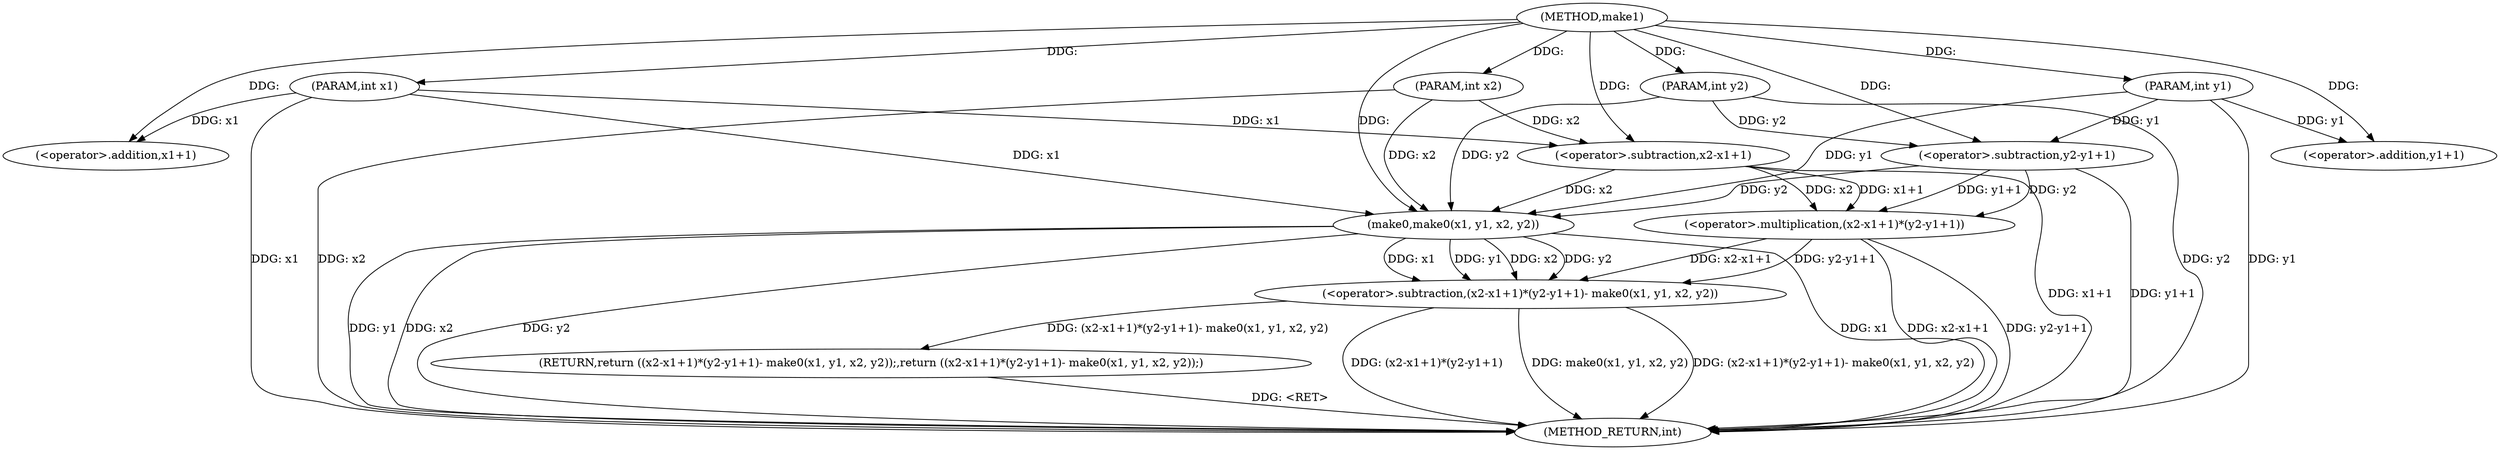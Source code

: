 digraph "make1" {  
"1000162" [label = "(METHOD,make1)" ]
"1000186" [label = "(METHOD_RETURN,int)" ]
"1000163" [label = "(PARAM,int x1)" ]
"1000164" [label = "(PARAM,int y1)" ]
"1000165" [label = "(PARAM,int x2)" ]
"1000166" [label = "(PARAM,int y2)" ]
"1000168" [label = "(RETURN,return ((x2-x1+1)*(y2-y1+1)- make0(x1, y1, x2, y2));,return ((x2-x1+1)*(y2-y1+1)- make0(x1, y1, x2, y2));)" ]
"1000169" [label = "(<operator>.subtraction,(x2-x1+1)*(y2-y1+1)- make0(x1, y1, x2, y2))" ]
"1000170" [label = "(<operator>.multiplication,(x2-x1+1)*(y2-y1+1))" ]
"1000181" [label = "(make0,make0(x1, y1, x2, y2))" ]
"1000171" [label = "(<operator>.subtraction,x2-x1+1)" ]
"1000176" [label = "(<operator>.subtraction,y2-y1+1)" ]
"1000173" [label = "(<operator>.addition,x1+1)" ]
"1000178" [label = "(<operator>.addition,y1+1)" ]
  "1000168" -> "1000186"  [ label = "DDG: <RET>"] 
  "1000163" -> "1000186"  [ label = "DDG: x1"] 
  "1000164" -> "1000186"  [ label = "DDG: y1"] 
  "1000165" -> "1000186"  [ label = "DDG: x2"] 
  "1000166" -> "1000186"  [ label = "DDG: y2"] 
  "1000171" -> "1000186"  [ label = "DDG: x1+1"] 
  "1000170" -> "1000186"  [ label = "DDG: x2-x1+1"] 
  "1000176" -> "1000186"  [ label = "DDG: y1+1"] 
  "1000170" -> "1000186"  [ label = "DDG: y2-y1+1"] 
  "1000169" -> "1000186"  [ label = "DDG: (x2-x1+1)*(y2-y1+1)"] 
  "1000181" -> "1000186"  [ label = "DDG: x1"] 
  "1000181" -> "1000186"  [ label = "DDG: y1"] 
  "1000181" -> "1000186"  [ label = "DDG: x2"] 
  "1000181" -> "1000186"  [ label = "DDG: y2"] 
  "1000169" -> "1000186"  [ label = "DDG: make0(x1, y1, x2, y2)"] 
  "1000169" -> "1000186"  [ label = "DDG: (x2-x1+1)*(y2-y1+1)- make0(x1, y1, x2, y2)"] 
  "1000162" -> "1000163"  [ label = "DDG: "] 
  "1000162" -> "1000164"  [ label = "DDG: "] 
  "1000162" -> "1000165"  [ label = "DDG: "] 
  "1000162" -> "1000166"  [ label = "DDG: "] 
  "1000169" -> "1000168"  [ label = "DDG: (x2-x1+1)*(y2-y1+1)- make0(x1, y1, x2, y2)"] 
  "1000170" -> "1000169"  [ label = "DDG: x2-x1+1"] 
  "1000170" -> "1000169"  [ label = "DDG: y2-y1+1"] 
  "1000181" -> "1000169"  [ label = "DDG: x1"] 
  "1000181" -> "1000169"  [ label = "DDG: y1"] 
  "1000181" -> "1000169"  [ label = "DDG: x2"] 
  "1000181" -> "1000169"  [ label = "DDG: y2"] 
  "1000171" -> "1000170"  [ label = "DDG: x2"] 
  "1000171" -> "1000170"  [ label = "DDG: x1+1"] 
  "1000176" -> "1000170"  [ label = "DDG: y1+1"] 
  "1000176" -> "1000170"  [ label = "DDG: y2"] 
  "1000163" -> "1000181"  [ label = "DDG: x1"] 
  "1000162" -> "1000181"  [ label = "DDG: "] 
  "1000164" -> "1000181"  [ label = "DDG: y1"] 
  "1000171" -> "1000181"  [ label = "DDG: x2"] 
  "1000165" -> "1000181"  [ label = "DDG: x2"] 
  "1000176" -> "1000181"  [ label = "DDG: y2"] 
  "1000166" -> "1000181"  [ label = "DDG: y2"] 
  "1000165" -> "1000171"  [ label = "DDG: x2"] 
  "1000162" -> "1000171"  [ label = "DDG: "] 
  "1000163" -> "1000171"  [ label = "DDG: x1"] 
  "1000166" -> "1000176"  [ label = "DDG: y2"] 
  "1000162" -> "1000176"  [ label = "DDG: "] 
  "1000164" -> "1000176"  [ label = "DDG: y1"] 
  "1000163" -> "1000173"  [ label = "DDG: x1"] 
  "1000162" -> "1000173"  [ label = "DDG: "] 
  "1000164" -> "1000178"  [ label = "DDG: y1"] 
  "1000162" -> "1000178"  [ label = "DDG: "] 
}
